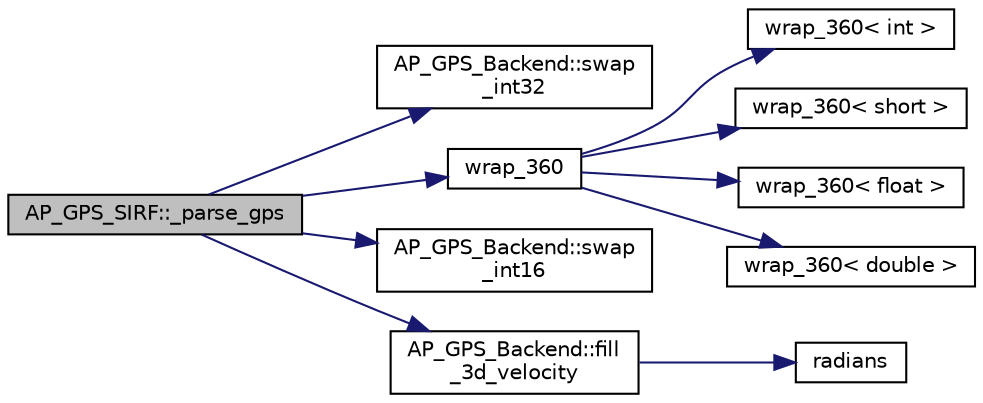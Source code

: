digraph "AP_GPS_SIRF::_parse_gps"
{
 // INTERACTIVE_SVG=YES
  edge [fontname="Helvetica",fontsize="10",labelfontname="Helvetica",labelfontsize="10"];
  node [fontname="Helvetica",fontsize="10",shape=record];
  rankdir="LR";
  Node1 [label="AP_GPS_SIRF::_parse_gps",height=0.2,width=0.4,color="black", fillcolor="grey75", style="filled", fontcolor="black"];
  Node1 -> Node2 [color="midnightblue",fontsize="10",style="solid",fontname="Helvetica"];
  Node2 [label="AP_GPS_Backend::swap\l_int32",height=0.2,width=0.4,color="black", fillcolor="white", style="filled",URL="$classAP__GPS__Backend.html#a8e71e2e307aeb48d4d4aecaa64b00c20"];
  Node1 -> Node3 [color="midnightblue",fontsize="10",style="solid",fontname="Helvetica"];
  Node3 [label="wrap_360",height=0.2,width=0.4,color="black", fillcolor="white", style="filled",URL="$AP__Math_8cpp.html#aac44349f9b159f31fc43fe924d52f7fc"];
  Node3 -> Node4 [color="midnightblue",fontsize="10",style="solid",fontname="Helvetica"];
  Node4 [label="wrap_360\< int \>",height=0.2,width=0.4,color="black", fillcolor="white", style="filled",URL="$AP__Math_8cpp.html#ad909fc5c89c69617f13018963a685bd5"];
  Node3 -> Node5 [color="midnightblue",fontsize="10",style="solid",fontname="Helvetica"];
  Node5 [label="wrap_360\< short \>",height=0.2,width=0.4,color="black", fillcolor="white", style="filled",URL="$AP__Math_8cpp.html#a3c6b3854a342ae989b7c2296b4c6c6ec"];
  Node3 -> Node6 [color="midnightblue",fontsize="10",style="solid",fontname="Helvetica"];
  Node6 [label="wrap_360\< float \>",height=0.2,width=0.4,color="black", fillcolor="white", style="filled",URL="$AP__Math_8cpp.html#ad75d42039e8eda0c32431b8882b46fc4"];
  Node3 -> Node7 [color="midnightblue",fontsize="10",style="solid",fontname="Helvetica"];
  Node7 [label="wrap_360\< double \>",height=0.2,width=0.4,color="black", fillcolor="white", style="filled",URL="$AP__Math_8cpp.html#aaf5c8a69731644be38edeaedbd1b1c8d"];
  Node1 -> Node8 [color="midnightblue",fontsize="10",style="solid",fontname="Helvetica"];
  Node8 [label="AP_GPS_Backend::swap\l_int16",height=0.2,width=0.4,color="black", fillcolor="white", style="filled",URL="$classAP__GPS__Backend.html#a61dba442002a3dc1b50269c23d70a9c8"];
  Node1 -> Node9 [color="midnightblue",fontsize="10",style="solid",fontname="Helvetica"];
  Node9 [label="AP_GPS_Backend::fill\l_3d_velocity",height=0.2,width=0.4,color="black", fillcolor="white", style="filled",URL="$classAP__GPS__Backend.html#a349cb407ea3c09c424ed77bcf72a488b"];
  Node9 -> Node10 [color="midnightblue",fontsize="10",style="solid",fontname="Helvetica"];
  Node10 [label="radians",height=0.2,width=0.4,color="black", fillcolor="white", style="filled",URL="$AP__Math_8h.html#a75b14352ec1c95a8276af9a0813cfdc3"];
}
